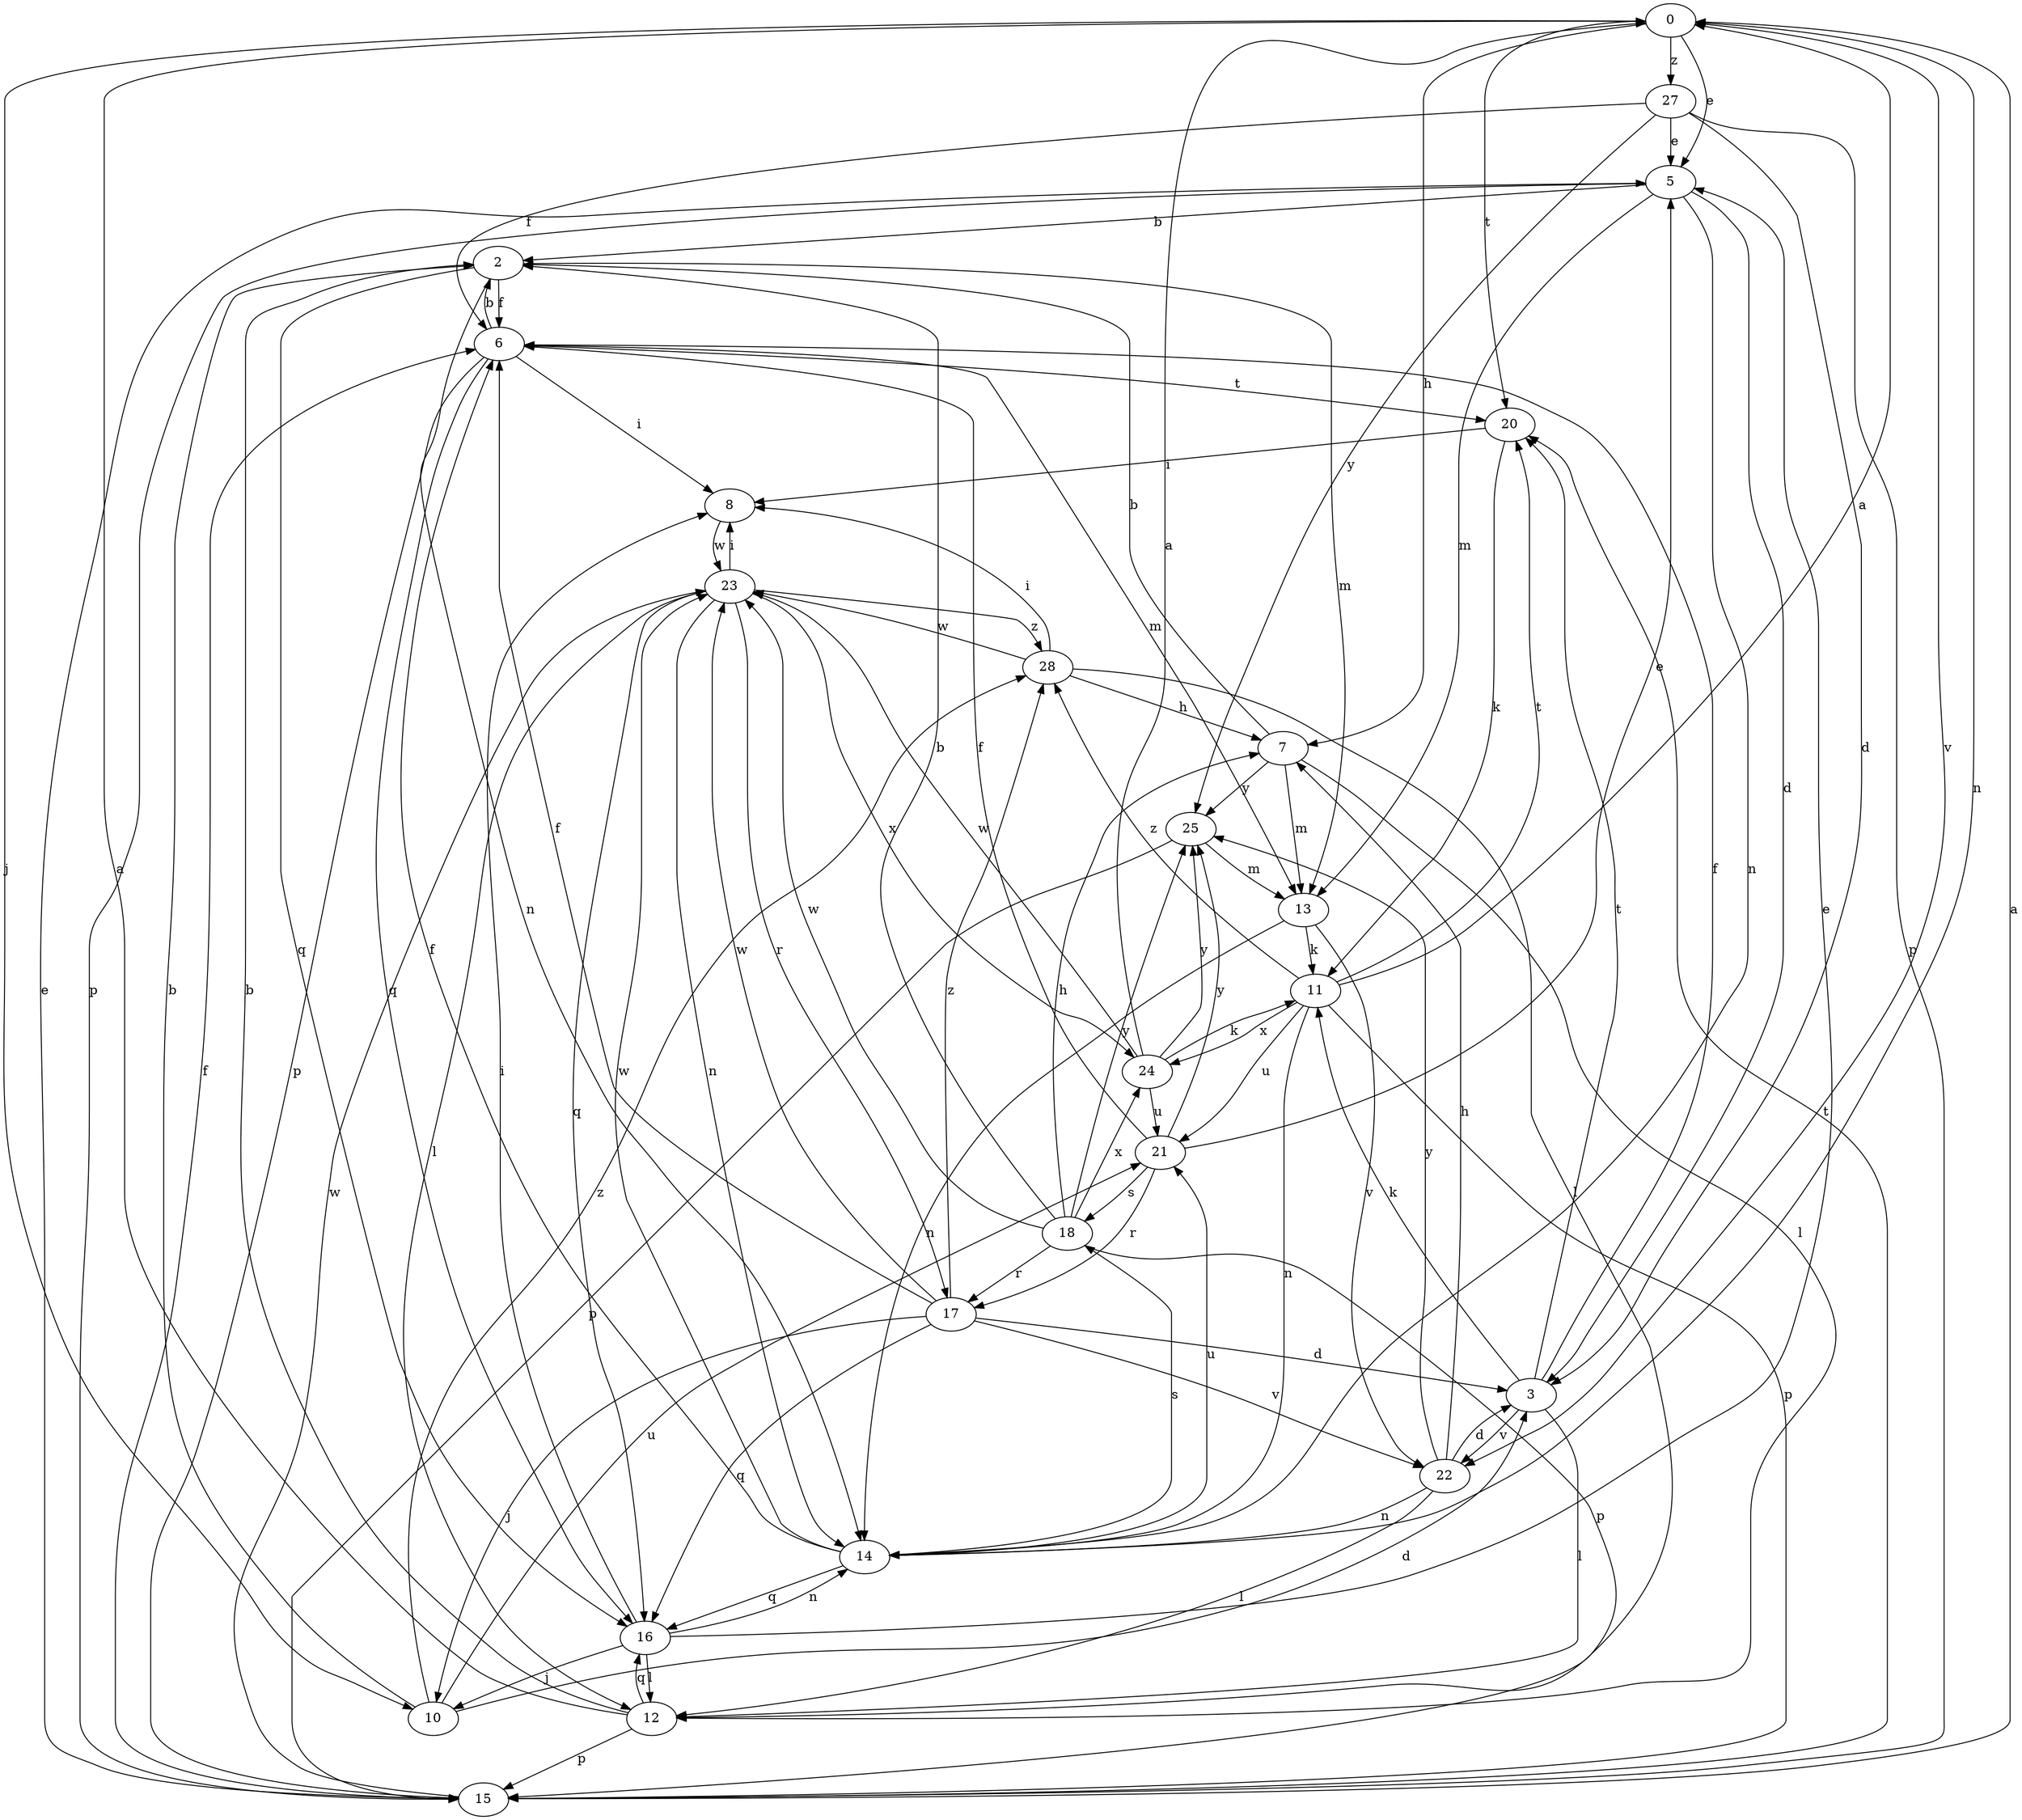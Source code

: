 strict digraph  {
0;
2;
3;
5;
6;
7;
8;
10;
11;
12;
13;
14;
15;
16;
17;
18;
20;
21;
22;
23;
24;
25;
27;
28;
0 -> 5  [label=e];
0 -> 7  [label=h];
0 -> 10  [label=j];
0 -> 14  [label=n];
0 -> 20  [label=t];
0 -> 22  [label=v];
0 -> 27  [label=z];
2 -> 6  [label=f];
2 -> 13  [label=m];
2 -> 14  [label=n];
2 -> 16  [label=q];
3 -> 6  [label=f];
3 -> 11  [label=k];
3 -> 12  [label=l];
3 -> 20  [label=t];
3 -> 22  [label=v];
5 -> 2  [label=b];
5 -> 3  [label=d];
5 -> 13  [label=m];
5 -> 14  [label=n];
5 -> 15  [label=p];
6 -> 2  [label=b];
6 -> 8  [label=i];
6 -> 13  [label=m];
6 -> 15  [label=p];
6 -> 16  [label=q];
6 -> 20  [label=t];
7 -> 2  [label=b];
7 -> 12  [label=l];
7 -> 13  [label=m];
7 -> 25  [label=y];
8 -> 23  [label=w];
10 -> 2  [label=b];
10 -> 3  [label=d];
10 -> 21  [label=u];
10 -> 28  [label=z];
11 -> 0  [label=a];
11 -> 14  [label=n];
11 -> 15  [label=p];
11 -> 20  [label=t];
11 -> 21  [label=u];
11 -> 24  [label=x];
11 -> 28  [label=z];
12 -> 0  [label=a];
12 -> 2  [label=b];
12 -> 15  [label=p];
12 -> 16  [label=q];
13 -> 11  [label=k];
13 -> 14  [label=n];
13 -> 22  [label=v];
14 -> 6  [label=f];
14 -> 16  [label=q];
14 -> 18  [label=s];
14 -> 21  [label=u];
14 -> 23  [label=w];
15 -> 0  [label=a];
15 -> 5  [label=e];
15 -> 6  [label=f];
15 -> 20  [label=t];
15 -> 23  [label=w];
16 -> 5  [label=e];
16 -> 8  [label=i];
16 -> 10  [label=j];
16 -> 12  [label=l];
16 -> 14  [label=n];
17 -> 3  [label=d];
17 -> 6  [label=f];
17 -> 10  [label=j];
17 -> 16  [label=q];
17 -> 22  [label=v];
17 -> 23  [label=w];
17 -> 28  [label=z];
18 -> 2  [label=b];
18 -> 7  [label=h];
18 -> 15  [label=p];
18 -> 17  [label=r];
18 -> 23  [label=w];
18 -> 24  [label=x];
18 -> 25  [label=y];
20 -> 8  [label=i];
20 -> 11  [label=k];
21 -> 5  [label=e];
21 -> 6  [label=f];
21 -> 17  [label=r];
21 -> 18  [label=s];
21 -> 25  [label=y];
22 -> 3  [label=d];
22 -> 7  [label=h];
22 -> 12  [label=l];
22 -> 14  [label=n];
22 -> 25  [label=y];
23 -> 8  [label=i];
23 -> 12  [label=l];
23 -> 14  [label=n];
23 -> 16  [label=q];
23 -> 17  [label=r];
23 -> 24  [label=x];
23 -> 28  [label=z];
24 -> 0  [label=a];
24 -> 11  [label=k];
24 -> 21  [label=u];
24 -> 23  [label=w];
24 -> 25  [label=y];
25 -> 13  [label=m];
25 -> 15  [label=p];
27 -> 3  [label=d];
27 -> 5  [label=e];
27 -> 6  [label=f];
27 -> 15  [label=p];
27 -> 25  [label=y];
28 -> 7  [label=h];
28 -> 8  [label=i];
28 -> 12  [label=l];
28 -> 23  [label=w];
}
